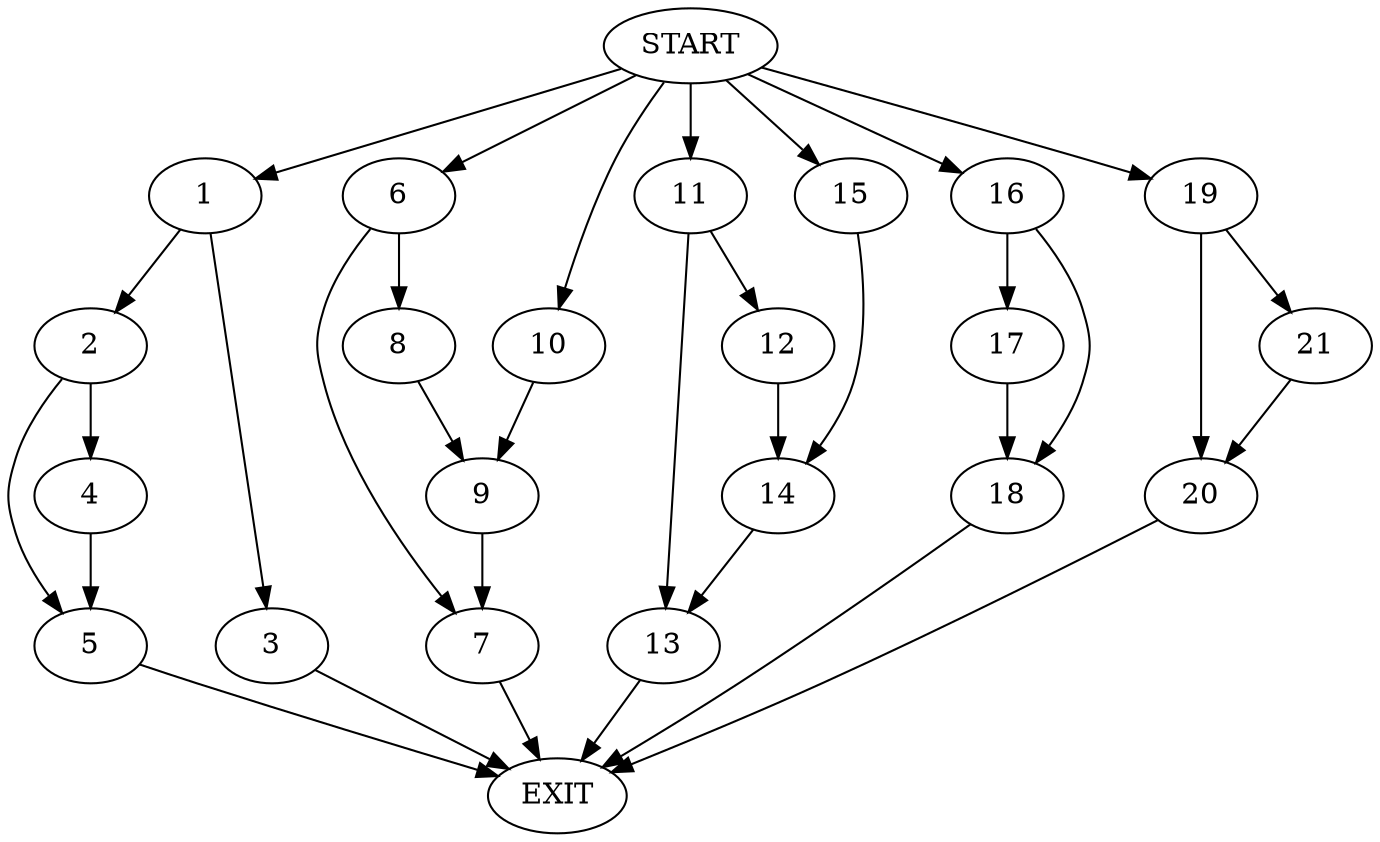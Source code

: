 digraph {
0 [label="START"]
22 [label="EXIT"]
0 -> 1
1 -> 2
1 -> 3
3 -> 22
2 -> 4
2 -> 5
4 -> 5
5 -> 22
0 -> 6
6 -> 7
6 -> 8
8 -> 9
7 -> 22
9 -> 7
0 -> 10
10 -> 9
0 -> 11
11 -> 12
11 -> 13
12 -> 14
13 -> 22
14 -> 13
0 -> 15
15 -> 14
0 -> 16
16 -> 17
16 -> 18
17 -> 18
18 -> 22
0 -> 19
19 -> 20
19 -> 21
21 -> 20
20 -> 22
}
